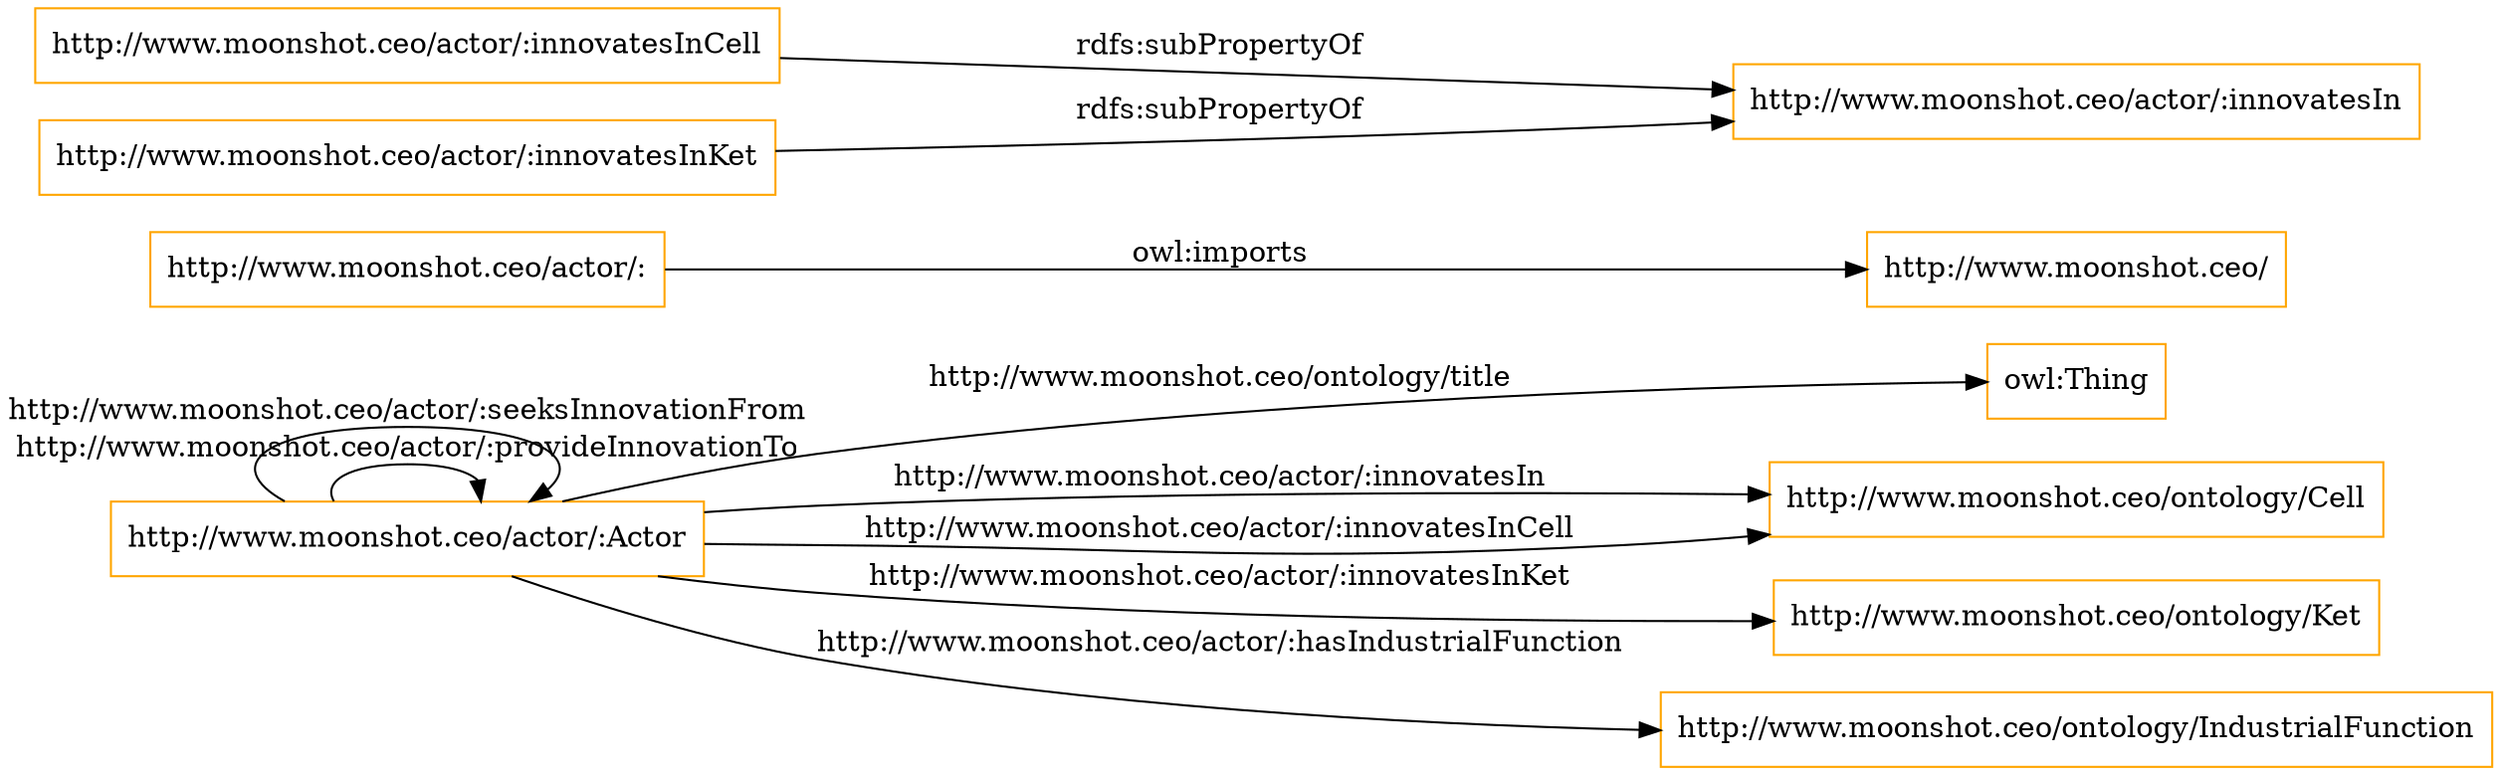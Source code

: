 digraph ar2dtool_diagram { 
rankdir=LR;
size="1501"
node [shape = rectangle, color="orange"]; "http://www.moonshot.ceo/actor/:Actor" ; /*classes style*/
	"http://www.moonshot.ceo/actor/:" -> "http://www.moonshot.ceo/" [ label = "owl:imports" ];
	"http://www.moonshot.ceo/actor/:innovatesInCell" -> "http://www.moonshot.ceo/actor/:innovatesIn" [ label = "rdfs:subPropertyOf" ];
	"http://www.moonshot.ceo/actor/:innovatesInKet" -> "http://www.moonshot.ceo/actor/:innovatesIn" [ label = "rdfs:subPropertyOf" ];
	"http://www.moonshot.ceo/actor/:Actor" -> "owl:Thing" [ label = "http://www.moonshot.ceo/ontology/title" ];
	"http://www.moonshot.ceo/actor/:Actor" -> "http://www.moonshot.ceo/actor/:Actor" [ label = "http://www.moonshot.ceo/actor/:provideInnovationTo" ];
	"http://www.moonshot.ceo/actor/:Actor" -> "http://www.moonshot.ceo/actor/:Actor" [ label = "http://www.moonshot.ceo/actor/:seeksInnovationFrom" ];
	"http://www.moonshot.ceo/actor/:Actor" -> "http://www.moonshot.ceo/ontology/Cell" [ label = "http://www.moonshot.ceo/actor/:innovatesIn" ];
	"http://www.moonshot.ceo/actor/:Actor" -> "http://www.moonshot.ceo/ontology/Ket" [ label = "http://www.moonshot.ceo/actor/:innovatesInKet" ];
	"http://www.moonshot.ceo/actor/:Actor" -> "http://www.moonshot.ceo/ontology/Cell" [ label = "http://www.moonshot.ceo/actor/:innovatesInCell" ];
	"http://www.moonshot.ceo/actor/:Actor" -> "http://www.moonshot.ceo/ontology/IndustrialFunction" [ label = "http://www.moonshot.ceo/actor/:hasIndustrialFunction" ];

}
